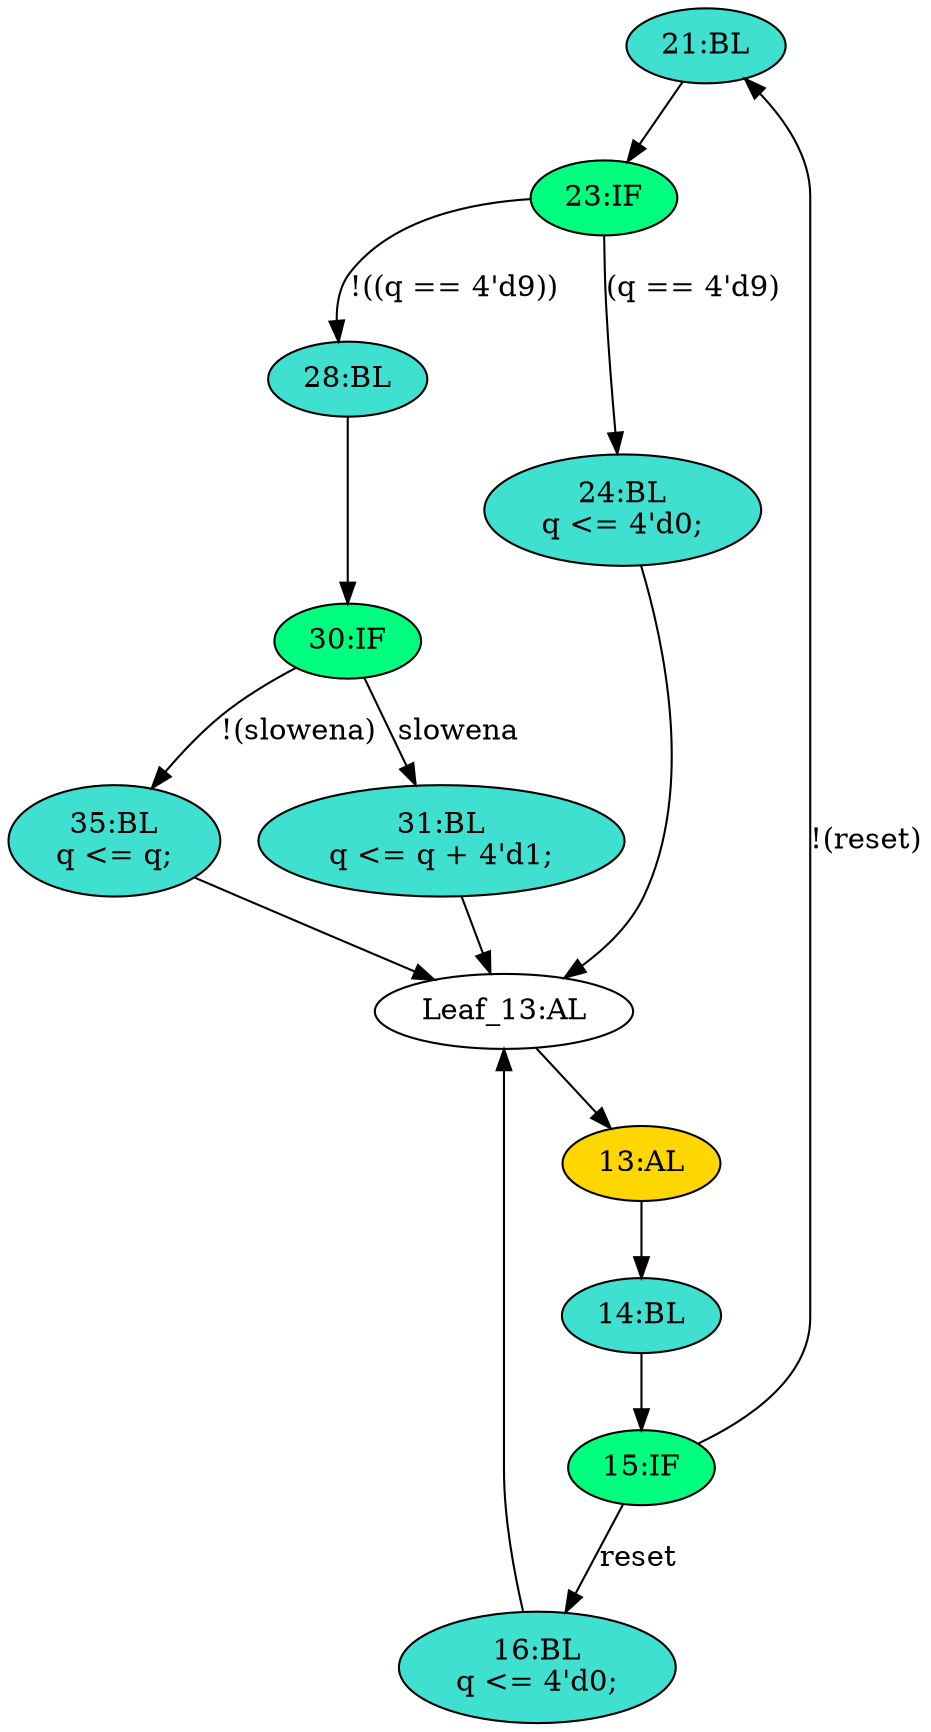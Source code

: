 strict digraph "compose( ,  )" {
	node [label="\N"];
	"21:BL"	[ast="<pyverilog.vparser.ast.Block object at 0x7fca77063790>",
		fillcolor=turquoise,
		label="21:BL",
		statements="[]",
		style=filled,
		typ=Block];
	"23:IF"	[ast="<pyverilog.vparser.ast.IfStatement object at 0x7fca76dce550>",
		fillcolor=springgreen,
		label="23:IF",
		statements="[]",
		style=filled,
		typ=IfStatement];
	"21:BL" -> "23:IF"	[cond="[]",
		lineno=None];
	"31:BL"	[ast="<pyverilog.vparser.ast.Block object at 0x7fca77071390>",
		fillcolor=turquoise,
		label="31:BL
q <= q + 4'd1;",
		statements="[<pyverilog.vparser.ast.NonblockingSubstitution object at 0x7fca7707dd10>]",
		style=filled,
		typ=Block];
	"Leaf_13:AL"	[def_var="['q']",
		label="Leaf_13:AL"];
	"31:BL" -> "Leaf_13:AL"	[cond="[]",
		lineno=None];
	"35:BL"	[ast="<pyverilog.vparser.ast.Block object at 0x7fca77066750>",
		fillcolor=turquoise,
		label="35:BL
q <= q;",
		statements="[<pyverilog.vparser.ast.NonblockingSubstitution object at 0x7fca77066150>]",
		style=filled,
		typ=Block];
	"35:BL" -> "Leaf_13:AL"	[cond="[]",
		lineno=None];
	"24:BL"	[ast="<pyverilog.vparser.ast.Block object at 0x7fca77063210>",
		fillcolor=turquoise,
		label="24:BL
q <= 4'd0;",
		statements="[<pyverilog.vparser.ast.NonblockingSubstitution object at 0x7fca76dcecd0>]",
		style=filled,
		typ=Block];
	"24:BL" -> "Leaf_13:AL"	[cond="[]",
		lineno=None];
	"13:AL"	[ast="<pyverilog.vparser.ast.Always object at 0x7fca770f5790>",
		clk_sens=True,
		fillcolor=gold,
		label="13:AL",
		sens="['clk', 'reset']",
		statements="[]",
		style=filled,
		typ=Always,
		use_var="['reset', 'q', 'slowena']"];
	"Leaf_13:AL" -> "13:AL";
	"14:BL"	[ast="<pyverilog.vparser.ast.Block object at 0x7fca770771d0>",
		fillcolor=turquoise,
		label="14:BL",
		statements="[]",
		style=filled,
		typ=Block];
	"15:IF"	[ast="<pyverilog.vparser.ast.IfStatement object at 0x7fca77063d10>",
		fillcolor=springgreen,
		label="15:IF",
		statements="[]",
		style=filled,
		typ=IfStatement];
	"14:BL" -> "15:IF"	[cond="[]",
		lineno=None];
	"30:IF"	[ast="<pyverilog.vparser.ast.IfStatement object at 0x7fca77066e90>",
		fillcolor=springgreen,
		label="30:IF",
		statements="[]",
		style=filled,
		typ=IfStatement];
	"30:IF" -> "31:BL"	[cond="['slowena']",
		label=slowena,
		lineno=30];
	"30:IF" -> "35:BL"	[cond="['slowena']",
		label="!(slowena)",
		lineno=30];
	"23:IF" -> "24:BL"	[cond="['q']",
		label="(q == 4'd9)",
		lineno=23];
	"28:BL"	[ast="<pyverilog.vparser.ast.Block object at 0x7fca76dce4d0>",
		fillcolor=turquoise,
		label="28:BL",
		statements="[]",
		style=filled,
		typ=Block];
	"23:IF" -> "28:BL"	[cond="['q']",
		label="!((q == 4'd9))",
		lineno=23];
	"13:AL" -> "14:BL"	[cond="[]",
		lineno=None];
	"15:IF" -> "21:BL"	[cond="['reset']",
		label="!(reset)",
		lineno=15];
	"16:BL"	[ast="<pyverilog.vparser.ast.Block object at 0x7fca770f5e10>",
		fillcolor=turquoise,
		label="16:BL
q <= 4'd0;",
		statements="[<pyverilog.vparser.ast.NonblockingSubstitution object at 0x7fca76dd6bd0>]",
		style=filled,
		typ=Block];
	"15:IF" -> "16:BL"	[cond="['reset']",
		label=reset,
		lineno=15];
	"16:BL" -> "Leaf_13:AL"	[cond="[]",
		lineno=None];
	"28:BL" -> "30:IF"	[cond="[]",
		lineno=None];
}
